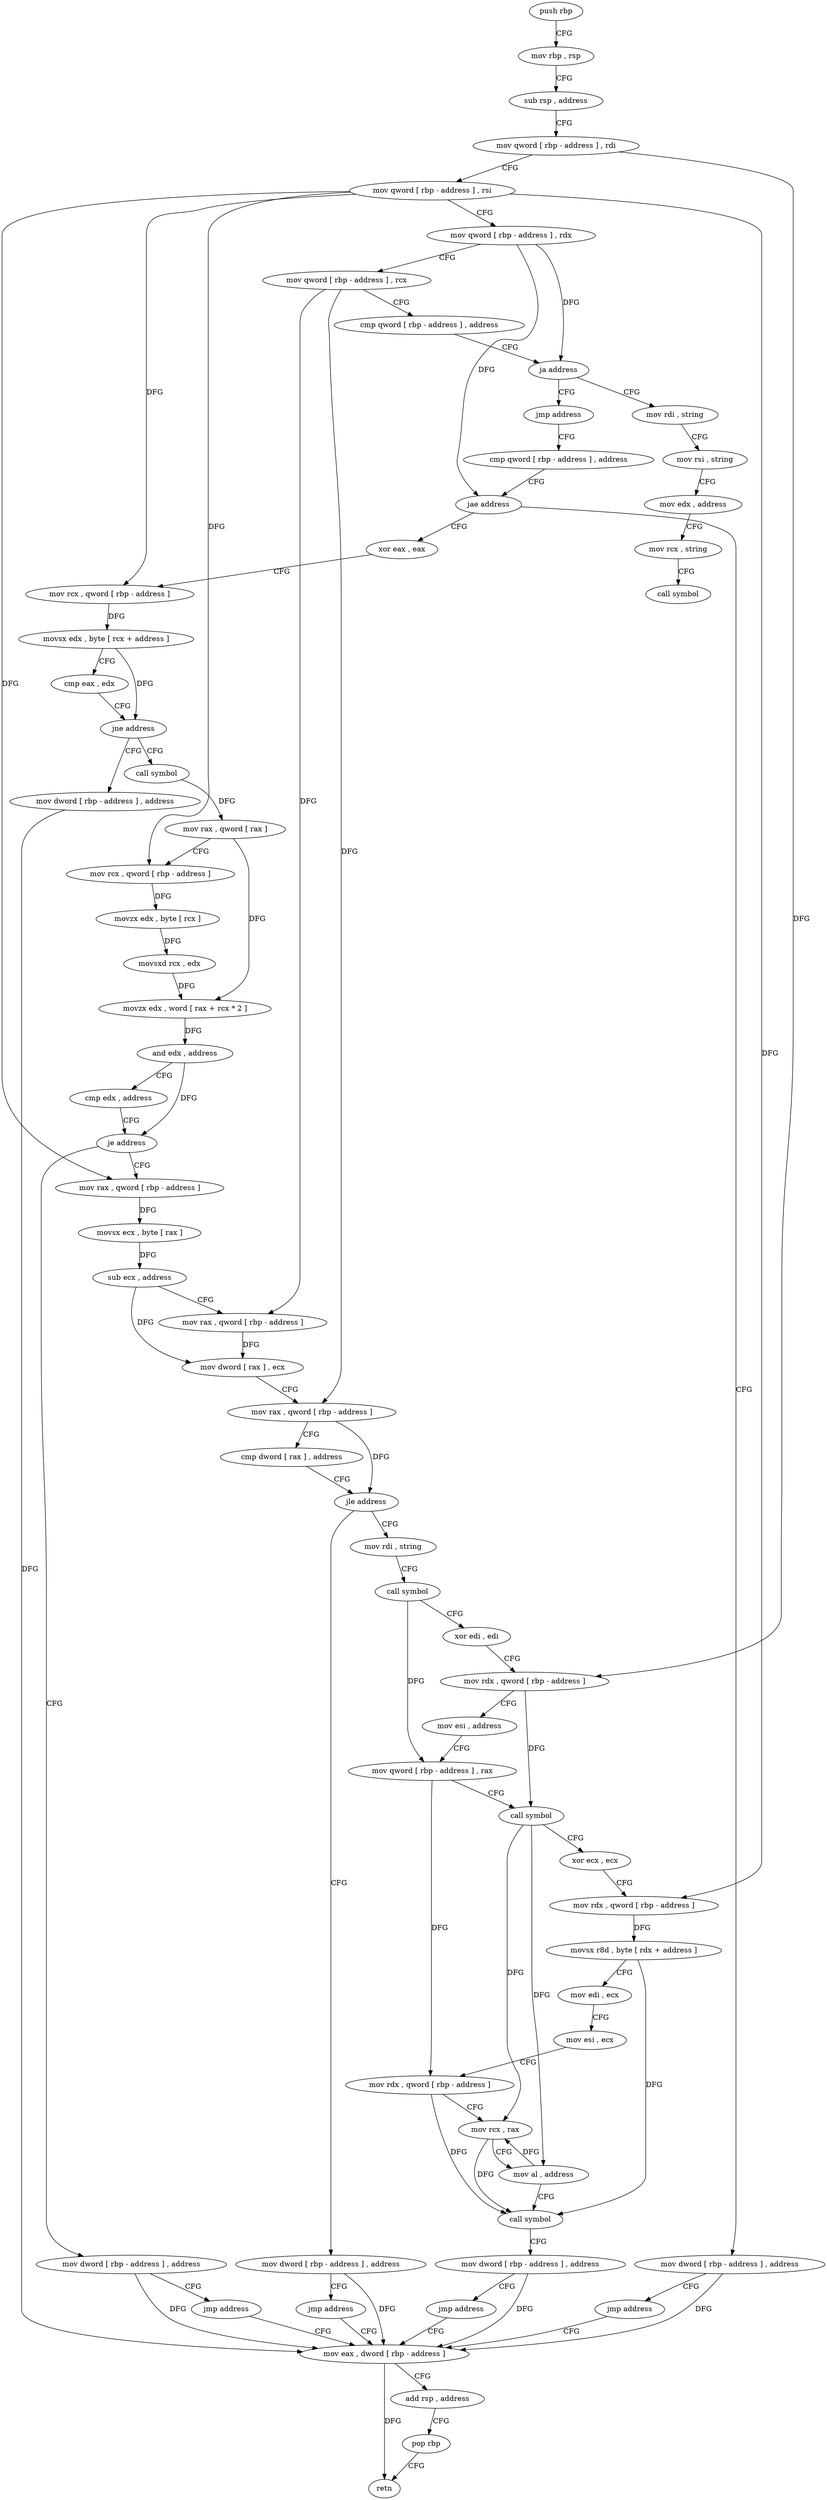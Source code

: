 digraph "func" {
"4211024" [label = "push rbp" ]
"4211025" [label = "mov rbp , rsp" ]
"4211028" [label = "sub rsp , address" ]
"4211032" [label = "mov qword [ rbp - address ] , rdi" ]
"4211036" [label = "mov qword [ rbp - address ] , rsi" ]
"4211040" [label = "mov qword [ rbp - address ] , rdx" ]
"4211044" [label = "mov qword [ rbp - address ] , rcx" ]
"4211048" [label = "cmp qword [ rbp - address ] , address" ]
"4211053" [label = "ja address" ]
"4211064" [label = "mov rdi , string" ]
"4211059" [label = "jmp address" ]
"4211074" [label = "mov rsi , string" ]
"4211084" [label = "mov edx , address" ]
"4211089" [label = "mov rcx , string" ]
"4211099" [label = "call symbol" ]
"4211104" [label = "cmp qword [ rbp - address ] , address" ]
"4211109" [label = "jae address" ]
"4211127" [label = "xor eax , eax" ]
"4211115" [label = "mov dword [ rbp - address ] , address" ]
"4211129" [label = "mov rcx , qword [ rbp - address ]" ]
"4211133" [label = "movsx edx , byte [ rcx + address ]" ]
"4211137" [label = "cmp eax , edx" ]
"4211139" [label = "jne address" ]
"4211311" [label = "mov dword [ rbp - address ] , address" ]
"4211145" [label = "call symbol" ]
"4211122" [label = "jmp address" ]
"4211318" [label = "mov eax , dword [ rbp - address ]" ]
"4211150" [label = "mov rax , qword [ rax ]" ]
"4211153" [label = "mov rcx , qword [ rbp - address ]" ]
"4211157" [label = "movzx edx , byte [ rcx ]" ]
"4211160" [label = "movsxd rcx , edx" ]
"4211163" [label = "movzx edx , word [ rax + rcx * 2 ]" ]
"4211167" [label = "and edx , address" ]
"4211173" [label = "cmp edx , address" ]
"4211176" [label = "je address" ]
"4211299" [label = "mov dword [ rbp - address ] , address" ]
"4211182" [label = "mov rax , qword [ rbp - address ]" ]
"4211321" [label = "add rsp , address" ]
"4211325" [label = "pop rbp" ]
"4211326" [label = "retn" ]
"4211306" [label = "jmp address" ]
"4211186" [label = "movsx ecx , byte [ rax ]" ]
"4211189" [label = "sub ecx , address" ]
"4211192" [label = "mov rax , qword [ rbp - address ]" ]
"4211196" [label = "mov dword [ rax ] , ecx" ]
"4211198" [label = "mov rax , qword [ rbp - address ]" ]
"4211202" [label = "cmp dword [ rax ] , address" ]
"4211205" [label = "jle address" ]
"4211287" [label = "mov dword [ rbp - address ] , address" ]
"4211211" [label = "mov rdi , string" ]
"4211294" [label = "jmp address" ]
"4211221" [label = "call symbol" ]
"4211226" [label = "xor edi , edi" ]
"4211228" [label = "mov rdx , qword [ rbp - address ]" ]
"4211232" [label = "mov esi , address" ]
"4211237" [label = "mov qword [ rbp - address ] , rax" ]
"4211241" [label = "call symbol" ]
"4211246" [label = "xor ecx , ecx" ]
"4211248" [label = "mov rdx , qword [ rbp - address ]" ]
"4211252" [label = "movsx r8d , byte [ rdx + address ]" ]
"4211257" [label = "mov edi , ecx" ]
"4211259" [label = "mov esi , ecx" ]
"4211261" [label = "mov rdx , qword [ rbp - address ]" ]
"4211265" [label = "mov rcx , rax" ]
"4211268" [label = "mov al , address" ]
"4211270" [label = "call symbol" ]
"4211275" [label = "mov dword [ rbp - address ] , address" ]
"4211282" [label = "jmp address" ]
"4211024" -> "4211025" [ label = "CFG" ]
"4211025" -> "4211028" [ label = "CFG" ]
"4211028" -> "4211032" [ label = "CFG" ]
"4211032" -> "4211036" [ label = "CFG" ]
"4211032" -> "4211228" [ label = "DFG" ]
"4211036" -> "4211040" [ label = "CFG" ]
"4211036" -> "4211129" [ label = "DFG" ]
"4211036" -> "4211153" [ label = "DFG" ]
"4211036" -> "4211182" [ label = "DFG" ]
"4211036" -> "4211248" [ label = "DFG" ]
"4211040" -> "4211044" [ label = "CFG" ]
"4211040" -> "4211053" [ label = "DFG" ]
"4211040" -> "4211109" [ label = "DFG" ]
"4211044" -> "4211048" [ label = "CFG" ]
"4211044" -> "4211192" [ label = "DFG" ]
"4211044" -> "4211198" [ label = "DFG" ]
"4211048" -> "4211053" [ label = "CFG" ]
"4211053" -> "4211064" [ label = "CFG" ]
"4211053" -> "4211059" [ label = "CFG" ]
"4211064" -> "4211074" [ label = "CFG" ]
"4211059" -> "4211104" [ label = "CFG" ]
"4211074" -> "4211084" [ label = "CFG" ]
"4211084" -> "4211089" [ label = "CFG" ]
"4211089" -> "4211099" [ label = "CFG" ]
"4211104" -> "4211109" [ label = "CFG" ]
"4211109" -> "4211127" [ label = "CFG" ]
"4211109" -> "4211115" [ label = "CFG" ]
"4211127" -> "4211129" [ label = "CFG" ]
"4211115" -> "4211122" [ label = "CFG" ]
"4211115" -> "4211318" [ label = "DFG" ]
"4211129" -> "4211133" [ label = "DFG" ]
"4211133" -> "4211137" [ label = "CFG" ]
"4211133" -> "4211139" [ label = "DFG" ]
"4211137" -> "4211139" [ label = "CFG" ]
"4211139" -> "4211311" [ label = "CFG" ]
"4211139" -> "4211145" [ label = "CFG" ]
"4211311" -> "4211318" [ label = "DFG" ]
"4211145" -> "4211150" [ label = "DFG" ]
"4211122" -> "4211318" [ label = "CFG" ]
"4211318" -> "4211321" [ label = "CFG" ]
"4211318" -> "4211326" [ label = "DFG" ]
"4211150" -> "4211153" [ label = "CFG" ]
"4211150" -> "4211163" [ label = "DFG" ]
"4211153" -> "4211157" [ label = "DFG" ]
"4211157" -> "4211160" [ label = "DFG" ]
"4211160" -> "4211163" [ label = "DFG" ]
"4211163" -> "4211167" [ label = "DFG" ]
"4211167" -> "4211173" [ label = "CFG" ]
"4211167" -> "4211176" [ label = "DFG" ]
"4211173" -> "4211176" [ label = "CFG" ]
"4211176" -> "4211299" [ label = "CFG" ]
"4211176" -> "4211182" [ label = "CFG" ]
"4211299" -> "4211306" [ label = "CFG" ]
"4211299" -> "4211318" [ label = "DFG" ]
"4211182" -> "4211186" [ label = "DFG" ]
"4211321" -> "4211325" [ label = "CFG" ]
"4211325" -> "4211326" [ label = "CFG" ]
"4211306" -> "4211318" [ label = "CFG" ]
"4211186" -> "4211189" [ label = "DFG" ]
"4211189" -> "4211192" [ label = "CFG" ]
"4211189" -> "4211196" [ label = "DFG" ]
"4211192" -> "4211196" [ label = "DFG" ]
"4211196" -> "4211198" [ label = "CFG" ]
"4211198" -> "4211202" [ label = "CFG" ]
"4211198" -> "4211205" [ label = "DFG" ]
"4211202" -> "4211205" [ label = "CFG" ]
"4211205" -> "4211287" [ label = "CFG" ]
"4211205" -> "4211211" [ label = "CFG" ]
"4211287" -> "4211294" [ label = "CFG" ]
"4211287" -> "4211318" [ label = "DFG" ]
"4211211" -> "4211221" [ label = "CFG" ]
"4211294" -> "4211318" [ label = "CFG" ]
"4211221" -> "4211226" [ label = "CFG" ]
"4211221" -> "4211237" [ label = "DFG" ]
"4211226" -> "4211228" [ label = "CFG" ]
"4211228" -> "4211232" [ label = "CFG" ]
"4211228" -> "4211241" [ label = "DFG" ]
"4211232" -> "4211237" [ label = "CFG" ]
"4211237" -> "4211241" [ label = "CFG" ]
"4211237" -> "4211261" [ label = "DFG" ]
"4211241" -> "4211246" [ label = "CFG" ]
"4211241" -> "4211265" [ label = "DFG" ]
"4211241" -> "4211268" [ label = "DFG" ]
"4211246" -> "4211248" [ label = "CFG" ]
"4211248" -> "4211252" [ label = "DFG" ]
"4211252" -> "4211257" [ label = "CFG" ]
"4211252" -> "4211270" [ label = "DFG" ]
"4211257" -> "4211259" [ label = "CFG" ]
"4211259" -> "4211261" [ label = "CFG" ]
"4211261" -> "4211265" [ label = "CFG" ]
"4211261" -> "4211270" [ label = "DFG" ]
"4211265" -> "4211268" [ label = "CFG" ]
"4211265" -> "4211270" [ label = "DFG" ]
"4211268" -> "4211270" [ label = "CFG" ]
"4211268" -> "4211265" [ label = "DFG" ]
"4211270" -> "4211275" [ label = "CFG" ]
"4211275" -> "4211282" [ label = "CFG" ]
"4211275" -> "4211318" [ label = "DFG" ]
"4211282" -> "4211318" [ label = "CFG" ]
}
